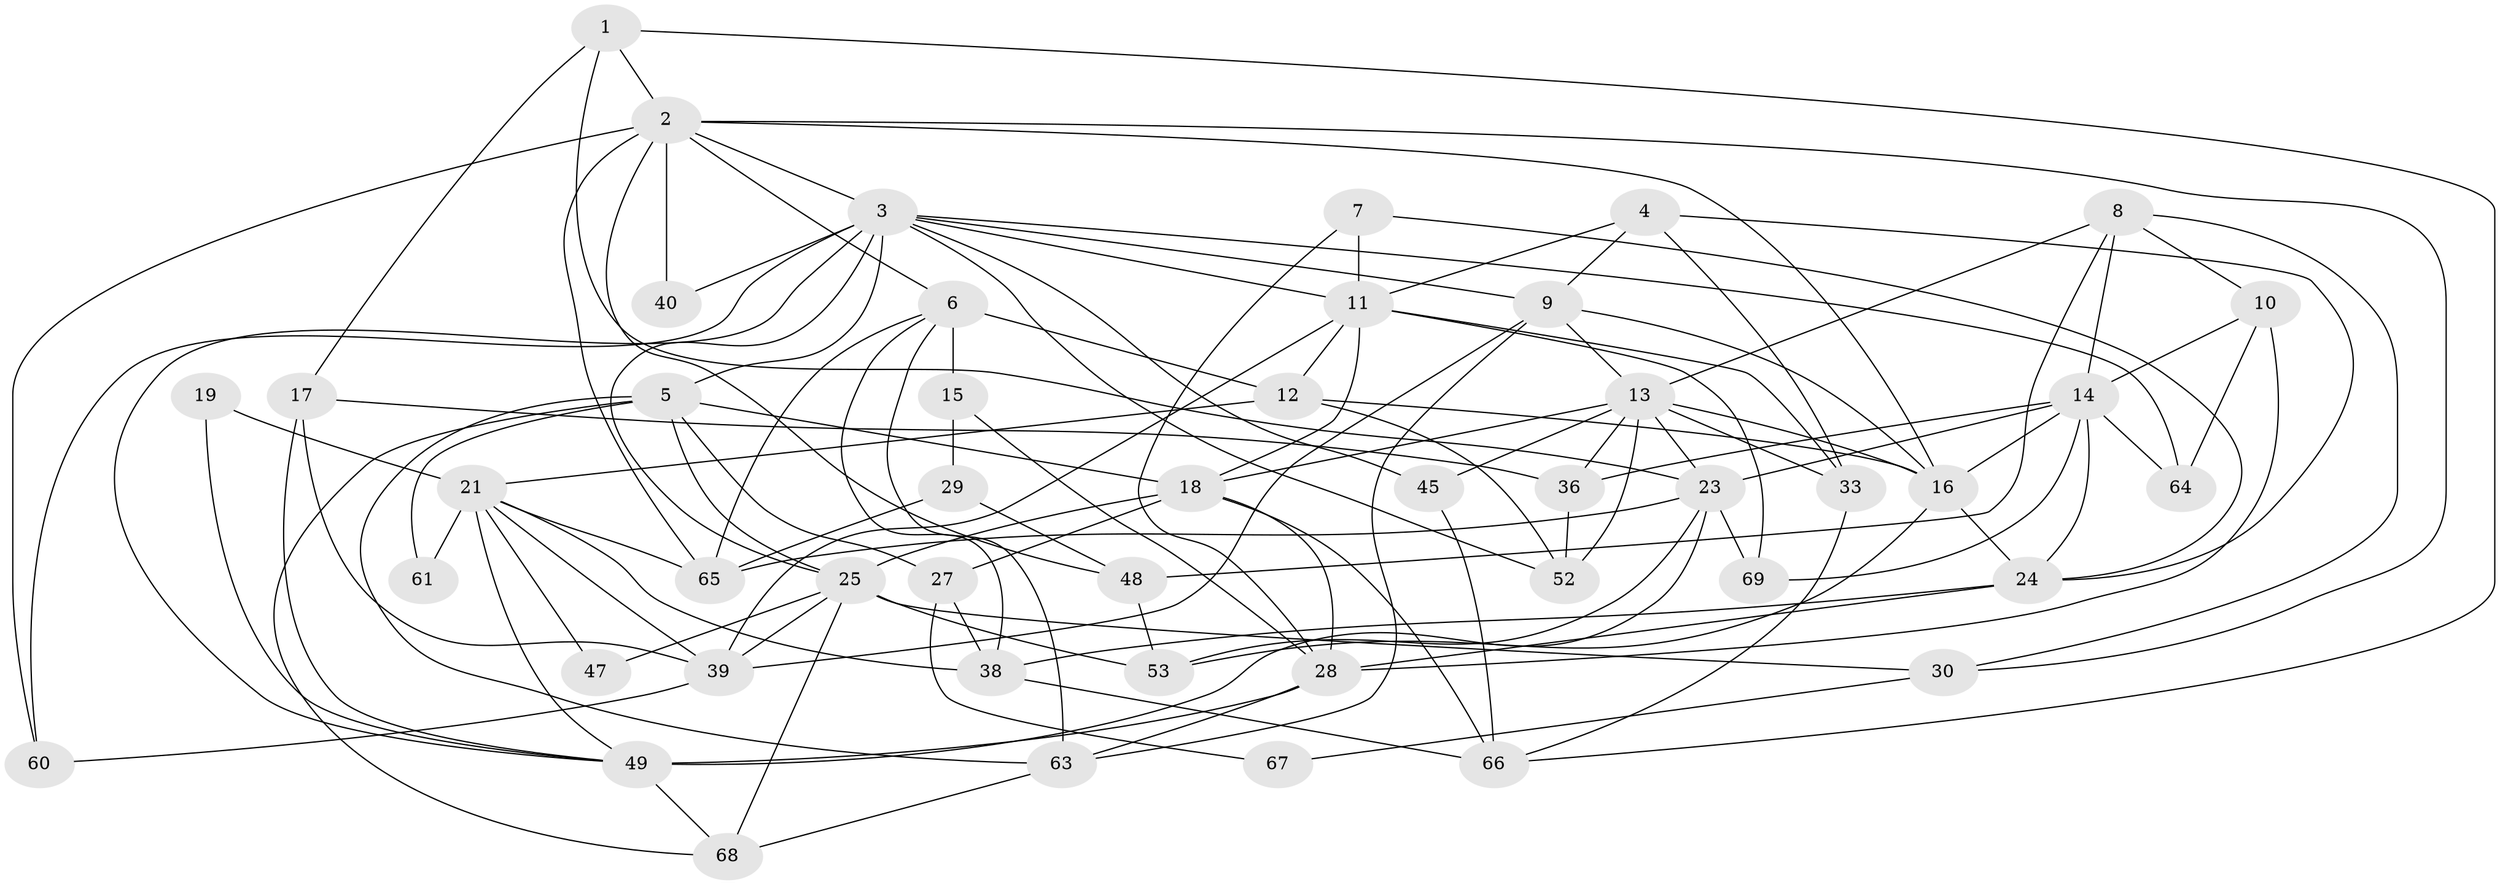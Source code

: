 // original degree distribution, {2: 0.15584415584415584, 7: 0.05194805194805195, 6: 0.06493506493506493, 3: 0.23376623376623376, 4: 0.2727272727272727, 5: 0.2077922077922078, 8: 0.012987012987012988}
// Generated by graph-tools (version 1.1) at 2025/41/03/06/25 10:41:53]
// undirected, 47 vertices, 118 edges
graph export_dot {
graph [start="1"]
  node [color=gray90,style=filled];
  1 [super="+43"];
  2 [super="+50"];
  3 [super="+71"];
  4 [super="+32"];
  5 [super="+72"];
  6 [super="+74"];
  7;
  8 [super="+41"];
  9 [super="+26"];
  10 [super="+22"];
  11 [super="+58"];
  12 [super="+54"];
  13 [super="+35"];
  14 [super="+42"];
  15;
  16 [super="+20"];
  17 [super="+34"];
  18 [super="+51"];
  19;
  21 [super="+77"];
  23 [super="+73"];
  24 [super="+55"];
  25 [super="+31"];
  27;
  28 [super="+75"];
  29 [super="+59"];
  30 [super="+57"];
  33 [super="+37"];
  36 [super="+44"];
  38 [super="+62"];
  39 [super="+46"];
  40;
  45;
  47;
  48;
  49 [super="+56"];
  52 [super="+70"];
  53;
  60;
  61;
  63;
  64;
  65;
  66;
  67;
  68;
  69 [super="+76"];
  1 -- 2;
  1 -- 66;
  1 -- 23;
  1 -- 17;
  2 -- 60;
  2 -- 48;
  2 -- 40;
  2 -- 65;
  2 -- 6;
  2 -- 16;
  2 -- 3;
  2 -- 30;
  3 -- 5;
  3 -- 25;
  3 -- 9;
  3 -- 49;
  3 -- 11;
  3 -- 64;
  3 -- 40;
  3 -- 60;
  3 -- 45;
  3 -- 52;
  4 -- 11;
  4 -- 9;
  4 -- 24;
  4 -- 33;
  5 -- 63;
  5 -- 68;
  5 -- 18;
  5 -- 25;
  5 -- 27;
  5 -- 61;
  6 -- 15;
  6 -- 65;
  6 -- 38;
  6 -- 63;
  6 -- 12;
  7 -- 28;
  7 -- 11;
  7 -- 24;
  8 -- 48;
  8 -- 14;
  8 -- 13;
  8 -- 10;
  8 -- 30;
  9 -- 63;
  9 -- 16;
  9 -- 39;
  9 -- 13;
  10 -- 64 [weight=2];
  10 -- 28;
  10 -- 14;
  11 -- 33;
  11 -- 18;
  11 -- 39;
  11 -- 12;
  11 -- 69;
  12 -- 21;
  12 -- 52;
  12 -- 16;
  13 -- 16;
  13 -- 18;
  13 -- 23;
  13 -- 45;
  13 -- 36;
  13 -- 33;
  13 -- 52;
  14 -- 16;
  14 -- 36;
  14 -- 64;
  14 -- 69;
  14 -- 23;
  14 -- 24;
  15 -- 29;
  15 -- 28;
  16 -- 53;
  16 -- 24;
  17 -- 39;
  17 -- 36;
  17 -- 49;
  18 -- 66;
  18 -- 25 [weight=2];
  18 -- 27;
  18 -- 28;
  19 -- 21;
  19 -- 49;
  21 -- 65;
  21 -- 39;
  21 -- 47;
  21 -- 61;
  21 -- 38;
  21 -- 49;
  23 -- 65;
  23 -- 69;
  23 -- 53;
  23 -- 49;
  24 -- 28;
  24 -- 38;
  25 -- 68;
  25 -- 30 [weight=2];
  25 -- 47;
  25 -- 39;
  25 -- 53;
  27 -- 38;
  27 -- 67;
  28 -- 63;
  28 -- 49 [weight=2];
  29 -- 48;
  29 -- 65;
  30 -- 67;
  33 -- 66;
  36 -- 52;
  38 -- 66;
  39 -- 60;
  45 -- 66;
  48 -- 53;
  49 -- 68;
  63 -- 68;
}
